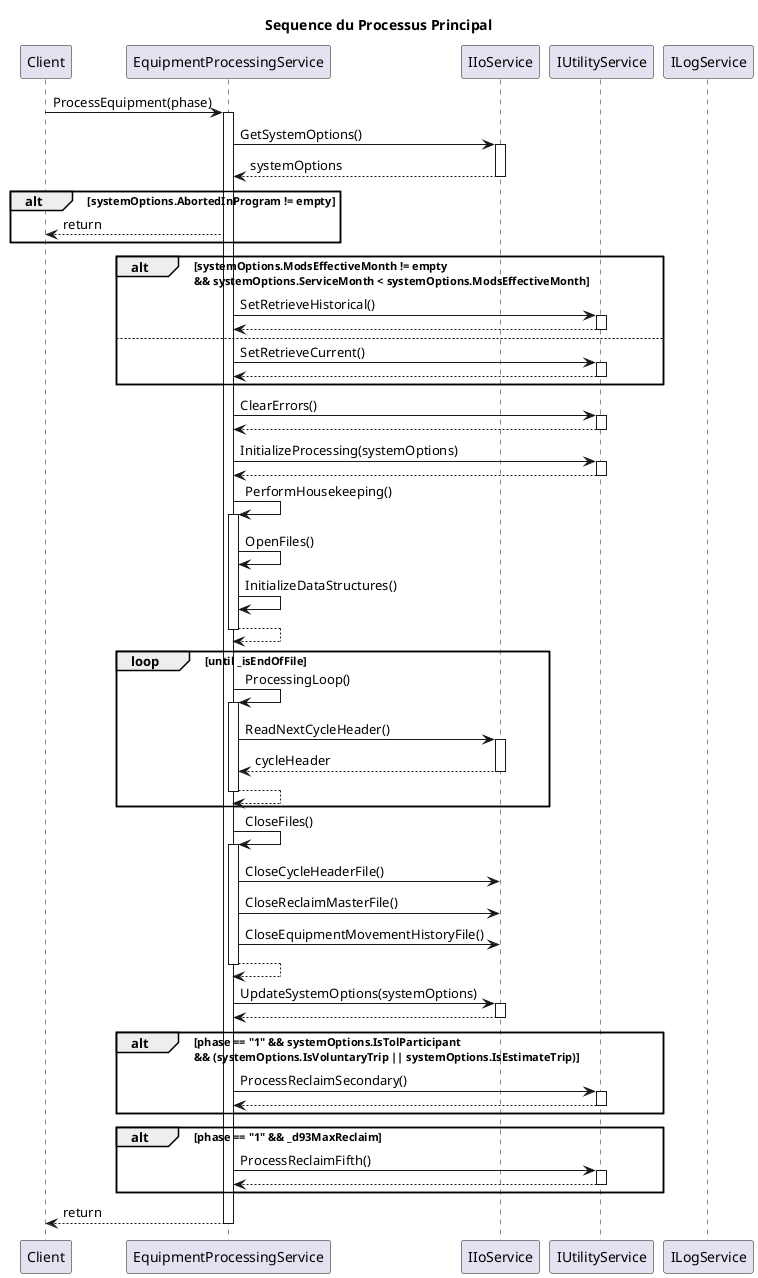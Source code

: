 @startuml Main Process Sequence

title Sequence du Processus Principal

participant Client
participant "EquipmentProcessingService" as EPS
participant "IIoService" as IO
participant "IUtilityService" as Util
participant "ILogService" as Log

Client -> EPS : ProcessEquipment(phase)
activate EPS

EPS -> IO : GetSystemOptions()
activate IO
IO --> EPS : systemOptions
deactivate IO

alt systemOptions.AbortedInProgram != empty
    EPS --> Client : return
end

alt systemOptions.ModsEffectiveMonth != empty\n&& systemOptions.ServiceMonth < systemOptions.ModsEffectiveMonth
    EPS -> Util : SetRetrieveHistorical()
    activate Util
    Util --> EPS
    deactivate Util
else
    EPS -> Util : SetRetrieveCurrent()
    activate Util
    Util --> EPS
    deactivate Util
end

EPS -> Util : ClearErrors()
activate Util
Util --> EPS
deactivate Util

EPS -> Util : InitializeProcessing(systemOptions)
activate Util
Util --> EPS
deactivate Util

EPS -> EPS : PerformHousekeeping()
activate EPS
EPS -> EPS : OpenFiles()
EPS -> EPS : InitializeDataStructures()
EPS --> EPS
deactivate EPS

loop until _isEndOfFile
    EPS -> EPS : ProcessingLoop()
    activate EPS
    EPS -> IO : ReadNextCycleHeader()
    activate IO
    IO --> EPS : cycleHeader
    deactivate IO
    EPS --> EPS
    deactivate EPS
end

EPS -> EPS : CloseFiles()
activate EPS
EPS -> IO : CloseCycleHeaderFile()
EPS -> IO : CloseReclaimMasterFile()
EPS -> IO : CloseEquipmentMovementHistoryFile()
EPS --> EPS
deactivate EPS

EPS -> IO : UpdateSystemOptions(systemOptions)
activate IO
IO --> EPS
deactivate IO

alt phase == "1" && systemOptions.IsTolParticipant\n&& (systemOptions.IsVoluntaryTrip || systemOptions.IsEstimateTrip)
    EPS -> Util : ProcessReclaimSecondary()
    activate Util
    Util --> EPS
    deactivate Util
end

alt phase == "1" && _d93MaxReclaim
    EPS -> Util : ProcessReclaimFifth()
    activate Util
    Util --> EPS
    deactivate Util
end

EPS --> Client : return
deactivate EPS

@enduml
